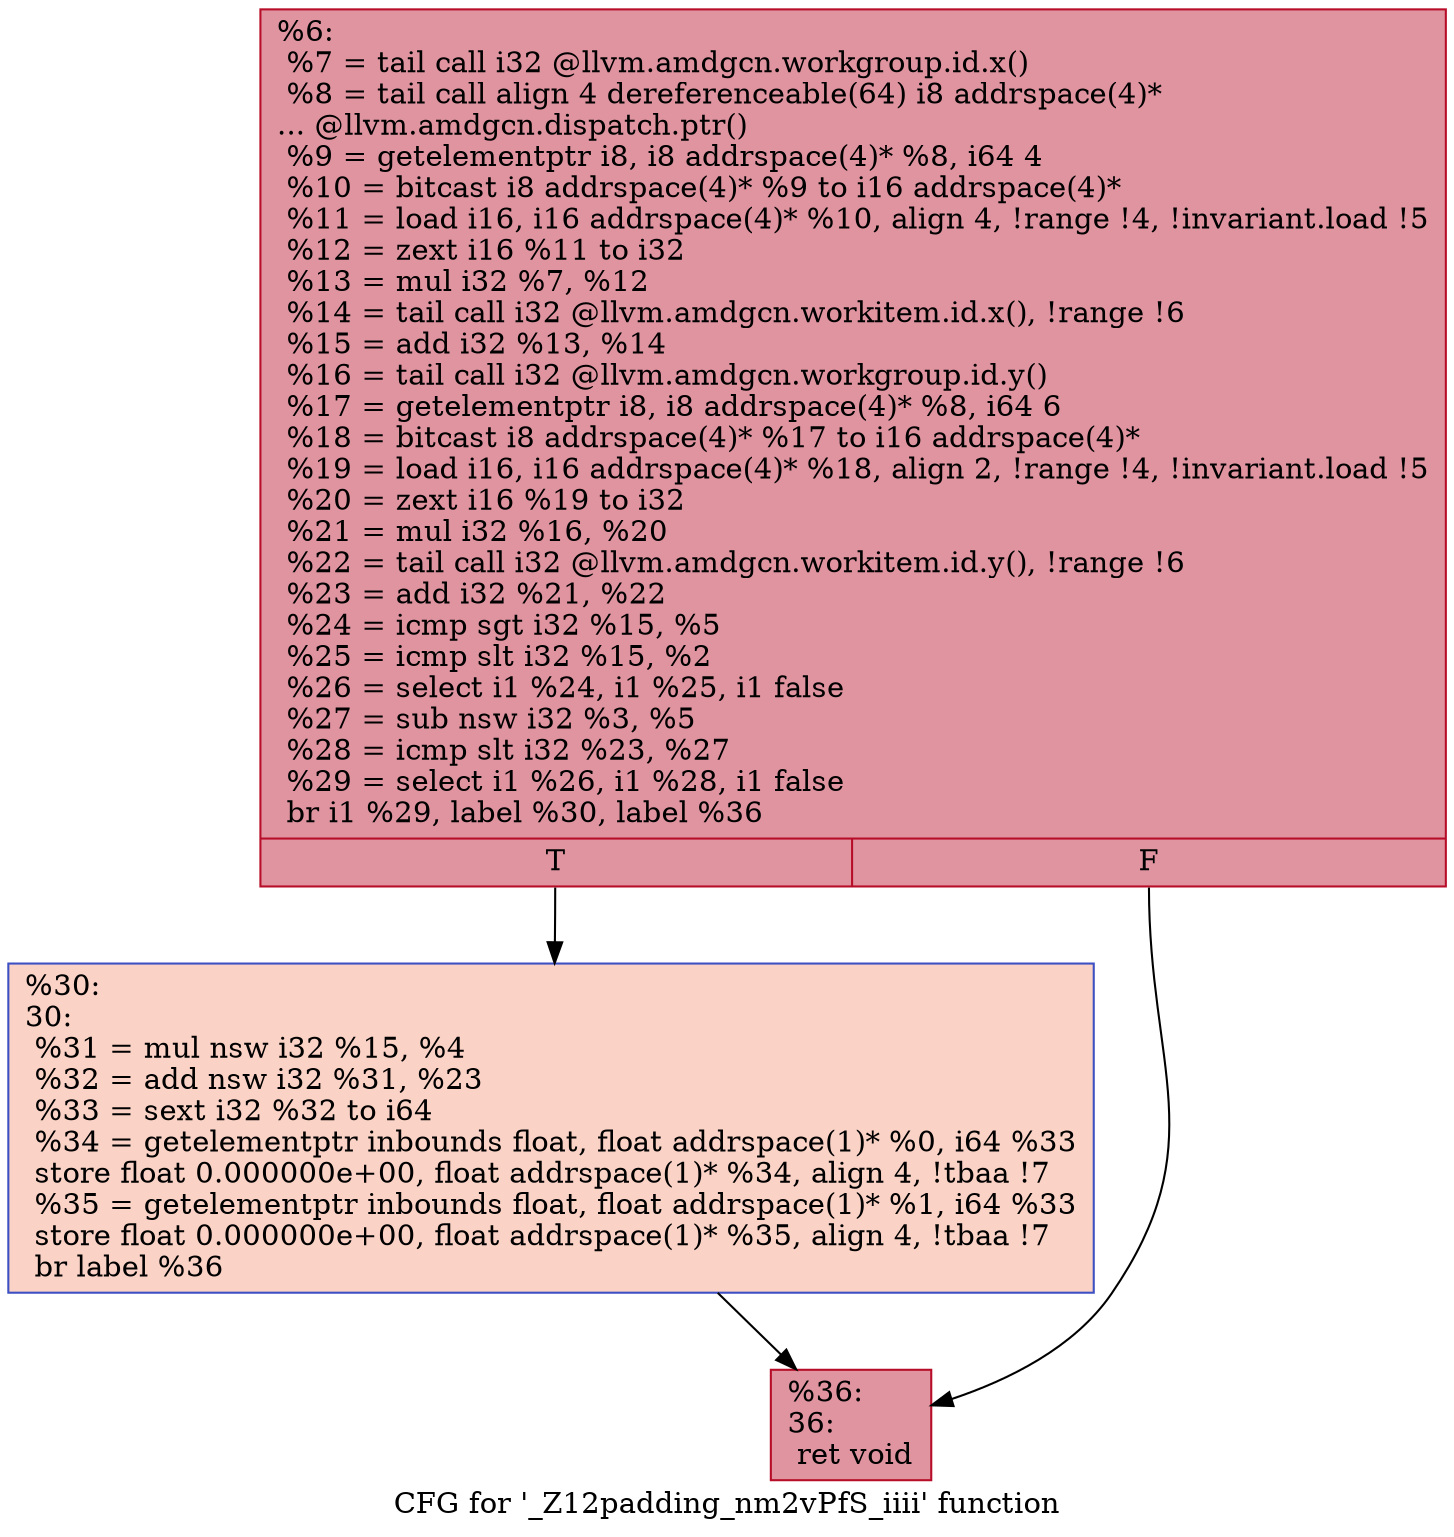 digraph "CFG for '_Z12padding_nm2vPfS_iiii' function" {
	label="CFG for '_Z12padding_nm2vPfS_iiii' function";

	Node0x4f1e400 [shape=record,color="#b70d28ff", style=filled, fillcolor="#b70d2870",label="{%6:\l  %7 = tail call i32 @llvm.amdgcn.workgroup.id.x()\l  %8 = tail call align 4 dereferenceable(64) i8 addrspace(4)*\l... @llvm.amdgcn.dispatch.ptr()\l  %9 = getelementptr i8, i8 addrspace(4)* %8, i64 4\l  %10 = bitcast i8 addrspace(4)* %9 to i16 addrspace(4)*\l  %11 = load i16, i16 addrspace(4)* %10, align 4, !range !4, !invariant.load !5\l  %12 = zext i16 %11 to i32\l  %13 = mul i32 %7, %12\l  %14 = tail call i32 @llvm.amdgcn.workitem.id.x(), !range !6\l  %15 = add i32 %13, %14\l  %16 = tail call i32 @llvm.amdgcn.workgroup.id.y()\l  %17 = getelementptr i8, i8 addrspace(4)* %8, i64 6\l  %18 = bitcast i8 addrspace(4)* %17 to i16 addrspace(4)*\l  %19 = load i16, i16 addrspace(4)* %18, align 2, !range !4, !invariant.load !5\l  %20 = zext i16 %19 to i32\l  %21 = mul i32 %16, %20\l  %22 = tail call i32 @llvm.amdgcn.workitem.id.y(), !range !6\l  %23 = add i32 %21, %22\l  %24 = icmp sgt i32 %15, %5\l  %25 = icmp slt i32 %15, %2\l  %26 = select i1 %24, i1 %25, i1 false\l  %27 = sub nsw i32 %3, %5\l  %28 = icmp slt i32 %23, %27\l  %29 = select i1 %26, i1 %28, i1 false\l  br i1 %29, label %30, label %36\l|{<s0>T|<s1>F}}"];
	Node0x4f1e400:s0 -> Node0x4f22020;
	Node0x4f1e400:s1 -> Node0x4f220b0;
	Node0x4f22020 [shape=record,color="#3d50c3ff", style=filled, fillcolor="#f59c7d70",label="{%30:\l30:                                               \l  %31 = mul nsw i32 %15, %4\l  %32 = add nsw i32 %31, %23\l  %33 = sext i32 %32 to i64\l  %34 = getelementptr inbounds float, float addrspace(1)* %0, i64 %33\l  store float 0.000000e+00, float addrspace(1)* %34, align 4, !tbaa !7\l  %35 = getelementptr inbounds float, float addrspace(1)* %1, i64 %33\l  store float 0.000000e+00, float addrspace(1)* %35, align 4, !tbaa !7\l  br label %36\l}"];
	Node0x4f22020 -> Node0x4f220b0;
	Node0x4f220b0 [shape=record,color="#b70d28ff", style=filled, fillcolor="#b70d2870",label="{%36:\l36:                                               \l  ret void\l}"];
}
